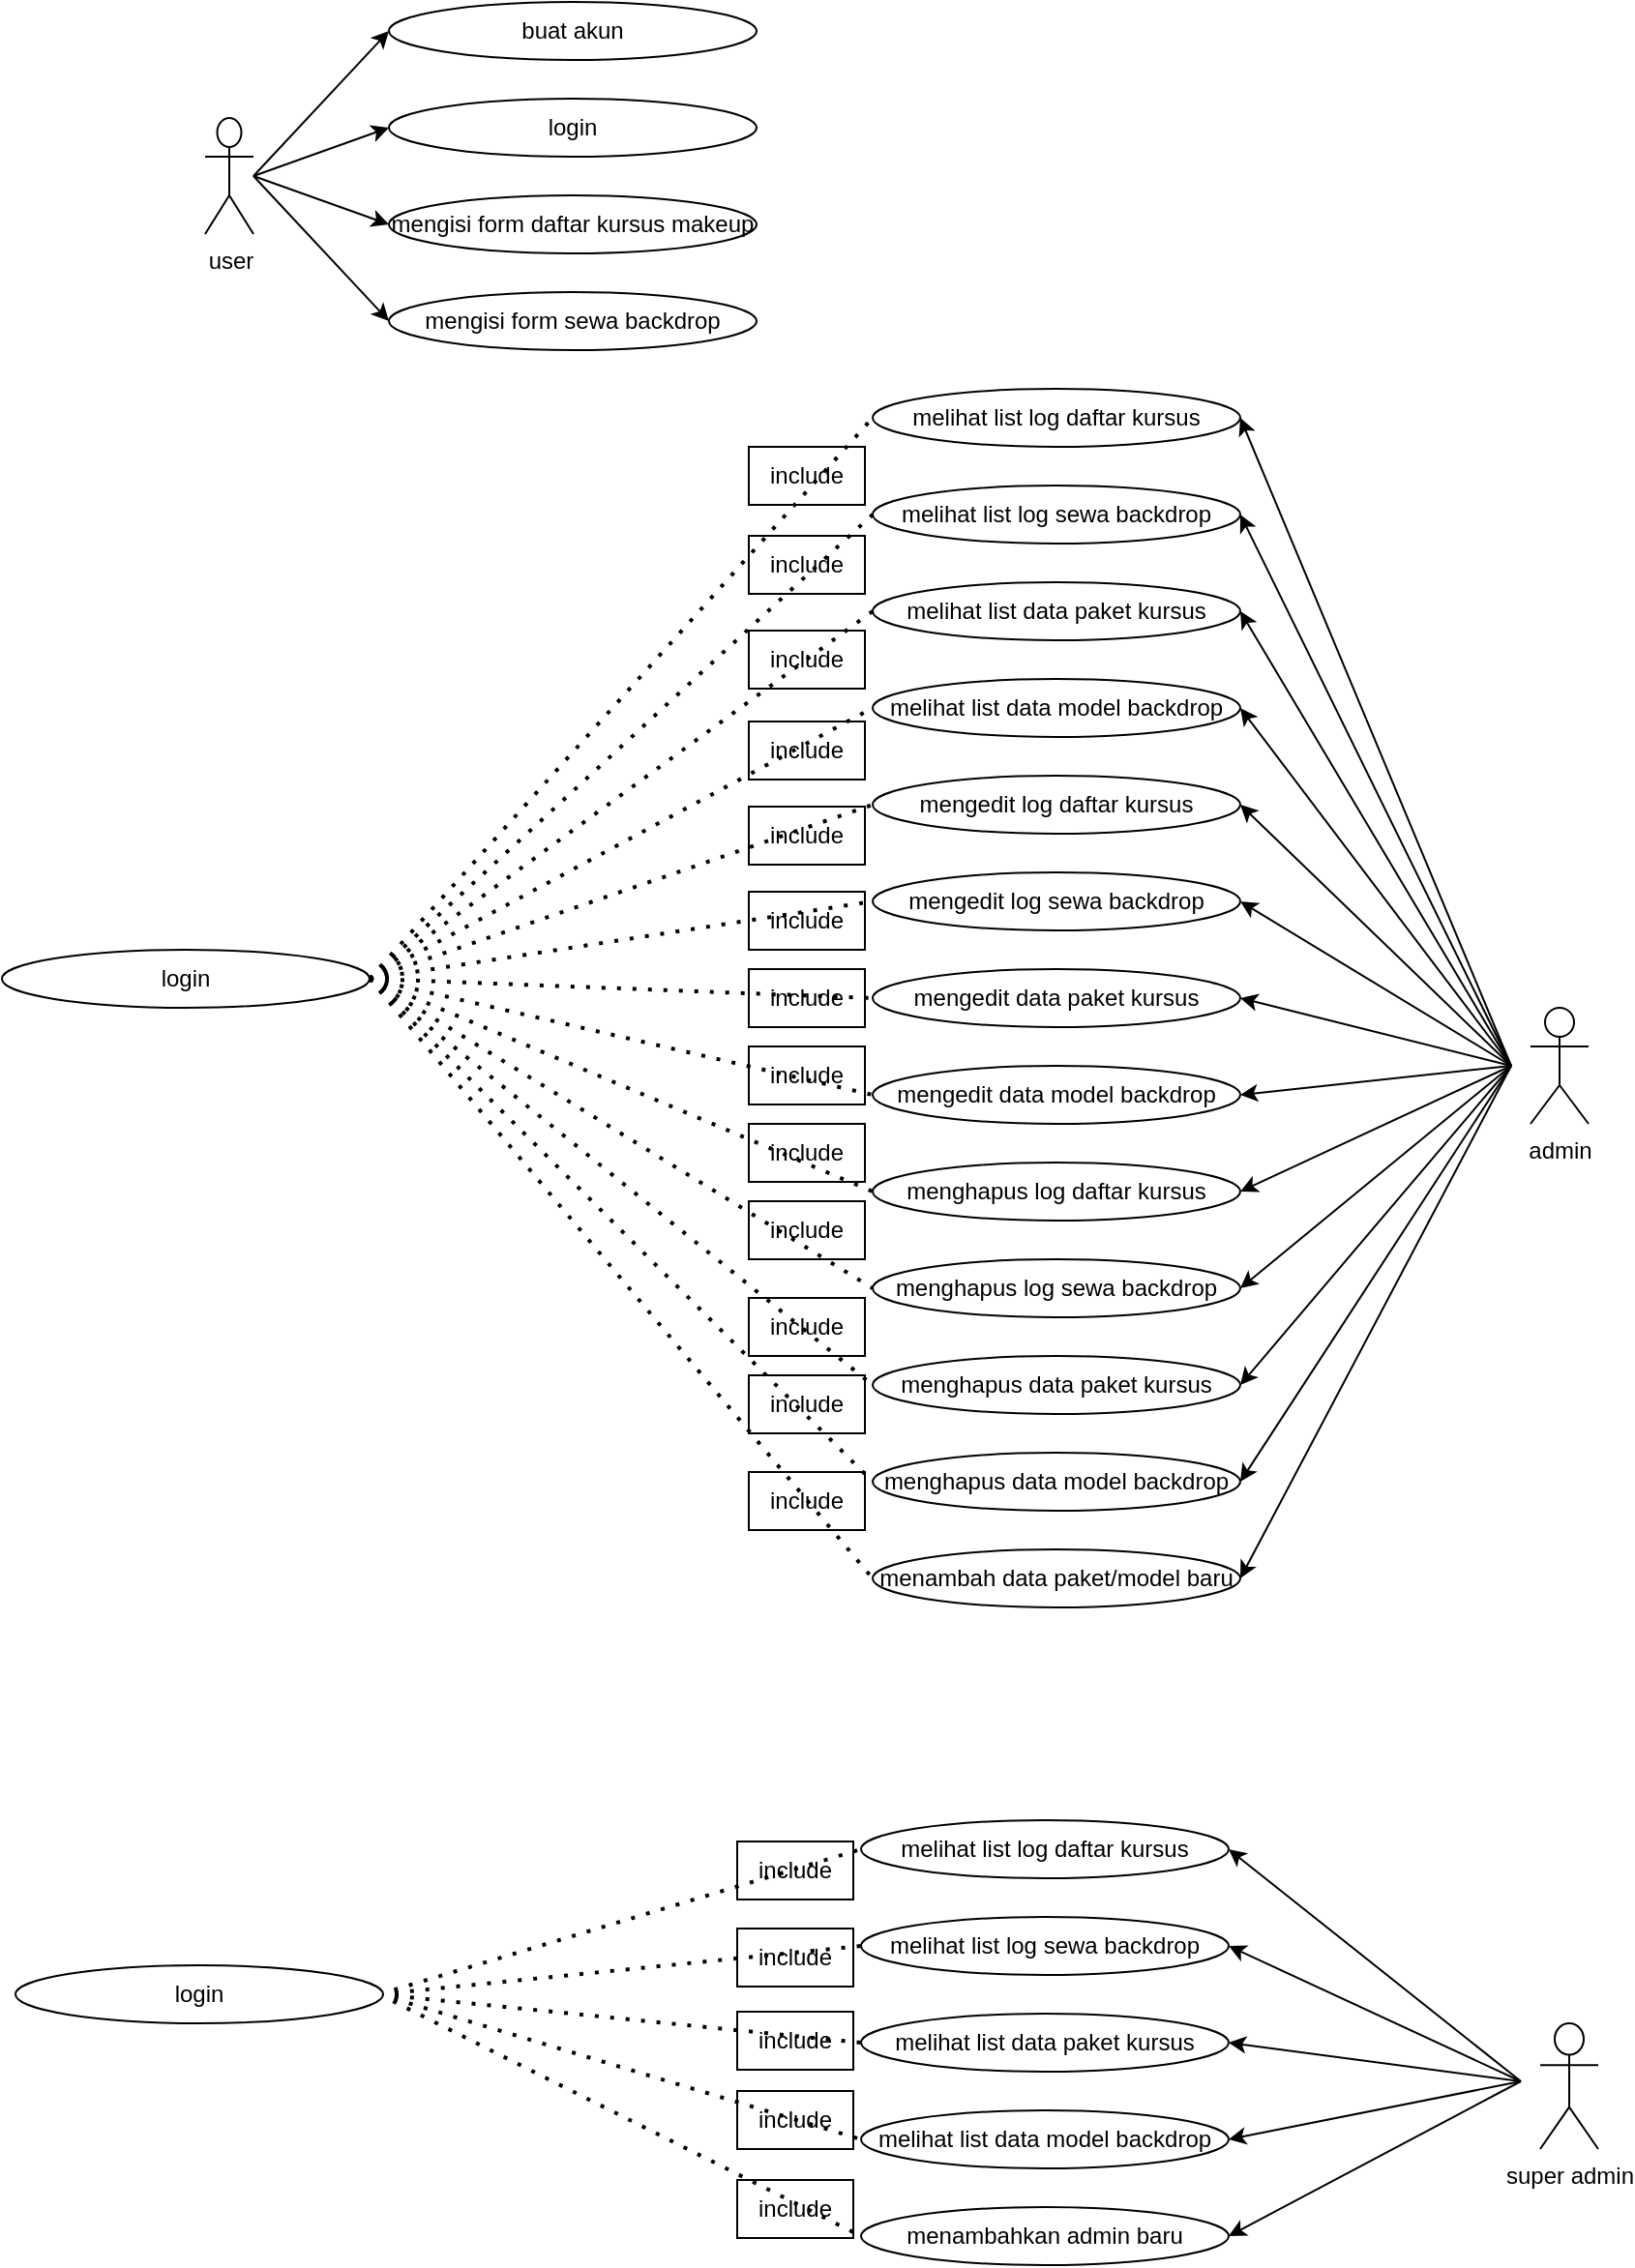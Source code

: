<mxfile version="22.1.2" type="github">
  <diagram name="Page-1" id="VufQPciKcZgscgLH1rP9">
    <mxGraphModel dx="1246" dy="633" grid="1" gridSize="10" guides="1" tooltips="1" connect="1" arrows="1" fold="1" page="1" pageScale="1" pageWidth="850" pageHeight="1100" math="0" shadow="0">
      <root>
        <mxCell id="0" />
        <mxCell id="1" parent="0" />
        <mxCell id="TZLN4ZUK96bLso9t57lf-16" style="rounded=0;orthogonalLoop=1;jettySize=auto;html=1;entryX=0;entryY=0.5;entryDx=0;entryDy=0;" edge="1" parent="1" target="TZLN4ZUK96bLso9t57lf-8">
          <mxGeometry relative="1" as="geometry">
            <mxPoint x="145" y="140" as="sourcePoint" />
          </mxGeometry>
        </mxCell>
        <mxCell id="TZLN4ZUK96bLso9t57lf-1" value="user" style="shape=umlActor;verticalLabelPosition=bottom;verticalAlign=top;html=1;outlineConnect=0;" vertex="1" parent="1">
          <mxGeometry x="120" y="110" width="25" height="60" as="geometry" />
        </mxCell>
        <mxCell id="TZLN4ZUK96bLso9t57lf-43" style="rounded=0;orthogonalLoop=1;jettySize=auto;html=1;entryX=1;entryY=0.5;entryDx=0;entryDy=0;" edge="1" parent="1" target="TZLN4ZUK96bLso9t57lf-25">
          <mxGeometry relative="1" as="geometry">
            <mxPoint x="795" y="600" as="sourcePoint" />
          </mxGeometry>
        </mxCell>
        <mxCell id="TZLN4ZUK96bLso9t57lf-2" value="admin" style="shape=umlActor;verticalLabelPosition=bottom;verticalAlign=top;html=1;outlineConnect=0;" vertex="1" parent="1">
          <mxGeometry x="805" y="570" width="30" height="60" as="geometry" />
        </mxCell>
        <mxCell id="TZLN4ZUK96bLso9t57lf-8" value="login" style="ellipse;whiteSpace=wrap;html=1;" vertex="1" parent="1">
          <mxGeometry x="215" y="100" width="190" height="30" as="geometry" />
        </mxCell>
        <mxCell id="TZLN4ZUK96bLso9t57lf-9" value="buat akun" style="ellipse;whiteSpace=wrap;html=1;" vertex="1" parent="1">
          <mxGeometry x="215" y="50" width="190" height="30" as="geometry" />
        </mxCell>
        <mxCell id="TZLN4ZUK96bLso9t57lf-12" value="mengisi form daftar kursus makeup" style="ellipse;whiteSpace=wrap;html=1;" vertex="1" parent="1">
          <mxGeometry x="215" y="150" width="190" height="30" as="geometry" />
        </mxCell>
        <mxCell id="TZLN4ZUK96bLso9t57lf-13" value="mengisi form sewa backdrop" style="ellipse;whiteSpace=wrap;html=1;" vertex="1" parent="1">
          <mxGeometry x="215" y="200" width="190" height="30" as="geometry" />
        </mxCell>
        <mxCell id="TZLN4ZUK96bLso9t57lf-17" style="rounded=0;orthogonalLoop=1;jettySize=auto;html=1;entryX=0;entryY=0.5;entryDx=0;entryDy=0;" edge="1" parent="1" target="TZLN4ZUK96bLso9t57lf-12">
          <mxGeometry relative="1" as="geometry">
            <mxPoint x="145" y="140" as="sourcePoint" />
            <mxPoint x="225" y="125" as="targetPoint" />
          </mxGeometry>
        </mxCell>
        <mxCell id="TZLN4ZUK96bLso9t57lf-18" style="rounded=0;orthogonalLoop=1;jettySize=auto;html=1;entryX=0;entryY=0.5;entryDx=0;entryDy=0;" edge="1" parent="1" target="TZLN4ZUK96bLso9t57lf-9">
          <mxGeometry relative="1" as="geometry">
            <mxPoint x="145" y="140" as="sourcePoint" />
            <mxPoint x="215" y="110" as="targetPoint" />
          </mxGeometry>
        </mxCell>
        <mxCell id="TZLN4ZUK96bLso9t57lf-19" style="rounded=0;orthogonalLoop=1;jettySize=auto;html=1;entryX=0;entryY=0.5;entryDx=0;entryDy=0;" edge="1" parent="1" target="TZLN4ZUK96bLso9t57lf-13">
          <mxGeometry relative="1" as="geometry">
            <mxPoint x="145" y="140" as="sourcePoint" />
            <mxPoint x="235" y="135" as="targetPoint" />
          </mxGeometry>
        </mxCell>
        <mxCell id="TZLN4ZUK96bLso9t57lf-20" value="melihat list log daftar kursus" style="ellipse;whiteSpace=wrap;html=1;" vertex="1" parent="1">
          <mxGeometry x="465" y="250" width="190" height="30" as="geometry" />
        </mxCell>
        <mxCell id="TZLN4ZUK96bLso9t57lf-21" value="melihat list log sewa backdrop" style="ellipse;whiteSpace=wrap;html=1;" vertex="1" parent="1">
          <mxGeometry x="465" y="300" width="190" height="30" as="geometry" />
        </mxCell>
        <mxCell id="TZLN4ZUK96bLso9t57lf-22" value="melihat list data paket kursus" style="ellipse;whiteSpace=wrap;html=1;" vertex="1" parent="1">
          <mxGeometry x="465" y="350" width="190" height="30" as="geometry" />
        </mxCell>
        <mxCell id="TZLN4ZUK96bLso9t57lf-23" value="melihat list data model backdrop" style="ellipse;whiteSpace=wrap;html=1;" vertex="1" parent="1">
          <mxGeometry x="465" y="400" width="190" height="30" as="geometry" />
        </mxCell>
        <mxCell id="TZLN4ZUK96bLso9t57lf-24" value="login" style="ellipse;whiteSpace=wrap;html=1;" vertex="1" parent="1">
          <mxGeometry x="15" y="540" width="190" height="30" as="geometry" />
        </mxCell>
        <mxCell id="TZLN4ZUK96bLso9t57lf-25" value="menambah data paket/model baru" style="ellipse;whiteSpace=wrap;html=1;" vertex="1" parent="1">
          <mxGeometry x="465" y="850" width="190" height="30" as="geometry" />
        </mxCell>
        <mxCell id="TZLN4ZUK96bLso9t57lf-26" value="mengedit log daftar kursus" style="ellipse;whiteSpace=wrap;html=1;" vertex="1" parent="1">
          <mxGeometry x="465" y="450" width="190" height="30" as="geometry" />
        </mxCell>
        <mxCell id="TZLN4ZUK96bLso9t57lf-27" value="mengedit&amp;nbsp;log sewa backdrop" style="ellipse;whiteSpace=wrap;html=1;" vertex="1" parent="1">
          <mxGeometry x="465" y="500" width="190" height="30" as="geometry" />
        </mxCell>
        <mxCell id="TZLN4ZUK96bLso9t57lf-28" value="mengedit&amp;nbsp;data paket kursus" style="ellipse;whiteSpace=wrap;html=1;" vertex="1" parent="1">
          <mxGeometry x="465" y="550" width="190" height="30" as="geometry" />
        </mxCell>
        <mxCell id="TZLN4ZUK96bLso9t57lf-29" value="mengedit&amp;nbsp;data model backdrop" style="ellipse;whiteSpace=wrap;html=1;" vertex="1" parent="1">
          <mxGeometry x="465" y="600" width="190" height="30" as="geometry" />
        </mxCell>
        <mxCell id="TZLN4ZUK96bLso9t57lf-34" value="menghapus&amp;nbsp;log daftar kursus" style="ellipse;whiteSpace=wrap;html=1;" vertex="1" parent="1">
          <mxGeometry x="465" y="650" width="190" height="30" as="geometry" />
        </mxCell>
        <mxCell id="TZLN4ZUK96bLso9t57lf-35" value="menghapus&amp;nbsp;log sewa backdrop" style="ellipse;whiteSpace=wrap;html=1;" vertex="1" parent="1">
          <mxGeometry x="465" y="700" width="190" height="30" as="geometry" />
        </mxCell>
        <mxCell id="TZLN4ZUK96bLso9t57lf-36" value="menghapus&amp;nbsp;data paket kursus" style="ellipse;whiteSpace=wrap;html=1;" vertex="1" parent="1">
          <mxGeometry x="465" y="750" width="190" height="30" as="geometry" />
        </mxCell>
        <mxCell id="TZLN4ZUK96bLso9t57lf-37" value="menghapus&amp;nbsp;data model backdrop" style="ellipse;whiteSpace=wrap;html=1;" vertex="1" parent="1">
          <mxGeometry x="465" y="800" width="190" height="30" as="geometry" />
        </mxCell>
        <mxCell id="TZLN4ZUK96bLso9t57lf-44" style="rounded=0;orthogonalLoop=1;jettySize=auto;html=1;entryX=1;entryY=0.5;entryDx=0;entryDy=0;" edge="1" parent="1" target="TZLN4ZUK96bLso9t57lf-37">
          <mxGeometry relative="1" as="geometry">
            <mxPoint x="795" y="600" as="sourcePoint" />
            <mxPoint x="665" y="875" as="targetPoint" />
          </mxGeometry>
        </mxCell>
        <mxCell id="TZLN4ZUK96bLso9t57lf-45" style="rounded=0;orthogonalLoop=1;jettySize=auto;html=1;entryX=1;entryY=0.5;entryDx=0;entryDy=0;" edge="1" parent="1" target="TZLN4ZUK96bLso9t57lf-36">
          <mxGeometry relative="1" as="geometry">
            <mxPoint x="795" y="600" as="sourcePoint" />
            <mxPoint x="665" y="825" as="targetPoint" />
          </mxGeometry>
        </mxCell>
        <mxCell id="TZLN4ZUK96bLso9t57lf-46" style="rounded=0;orthogonalLoop=1;jettySize=auto;html=1;entryX=1;entryY=0.5;entryDx=0;entryDy=0;" edge="1" parent="1" target="TZLN4ZUK96bLso9t57lf-35">
          <mxGeometry relative="1" as="geometry">
            <mxPoint x="795" y="600" as="sourcePoint" />
            <mxPoint x="655" y="795" as="targetPoint" />
          </mxGeometry>
        </mxCell>
        <mxCell id="TZLN4ZUK96bLso9t57lf-47" style="rounded=0;orthogonalLoop=1;jettySize=auto;html=1;entryX=1;entryY=0.5;entryDx=0;entryDy=0;" edge="1" parent="1" target="TZLN4ZUK96bLso9t57lf-20">
          <mxGeometry relative="1" as="geometry">
            <mxPoint x="795" y="600" as="sourcePoint" />
            <mxPoint x="655" y="485" as="targetPoint" />
          </mxGeometry>
        </mxCell>
        <mxCell id="TZLN4ZUK96bLso9t57lf-48" style="rounded=0;orthogonalLoop=1;jettySize=auto;html=1;entryX=1;entryY=0.5;entryDx=0;entryDy=0;" edge="1" parent="1" target="TZLN4ZUK96bLso9t57lf-21">
          <mxGeometry relative="1" as="geometry">
            <mxPoint x="795" y="600" as="sourcePoint" />
            <mxPoint x="665" y="275" as="targetPoint" />
          </mxGeometry>
        </mxCell>
        <mxCell id="TZLN4ZUK96bLso9t57lf-49" style="rounded=0;orthogonalLoop=1;jettySize=auto;html=1;entryX=1;entryY=0.5;entryDx=0;entryDy=0;" edge="1" parent="1" target="TZLN4ZUK96bLso9t57lf-22">
          <mxGeometry relative="1" as="geometry">
            <mxPoint x="795" y="600" as="sourcePoint" />
            <mxPoint x="675" y="285" as="targetPoint" />
          </mxGeometry>
        </mxCell>
        <mxCell id="TZLN4ZUK96bLso9t57lf-50" style="rounded=0;orthogonalLoop=1;jettySize=auto;html=1;entryX=1;entryY=0.5;entryDx=0;entryDy=0;" edge="1" parent="1" target="TZLN4ZUK96bLso9t57lf-23">
          <mxGeometry relative="1" as="geometry">
            <mxPoint x="795" y="600" as="sourcePoint" />
            <mxPoint x="665" y="375" as="targetPoint" />
          </mxGeometry>
        </mxCell>
        <mxCell id="TZLN4ZUK96bLso9t57lf-51" style="rounded=0;orthogonalLoop=1;jettySize=auto;html=1;entryX=1;entryY=0.5;entryDx=0;entryDy=0;" edge="1" parent="1" target="TZLN4ZUK96bLso9t57lf-26">
          <mxGeometry relative="1" as="geometry">
            <mxPoint x="795" y="600" as="sourcePoint" />
            <mxPoint x="665" y="425" as="targetPoint" />
          </mxGeometry>
        </mxCell>
        <mxCell id="TZLN4ZUK96bLso9t57lf-52" style="rounded=0;orthogonalLoop=1;jettySize=auto;html=1;entryX=1;entryY=0.5;entryDx=0;entryDy=0;" edge="1" parent="1" target="TZLN4ZUK96bLso9t57lf-27">
          <mxGeometry relative="1" as="geometry">
            <mxPoint x="795" y="600" as="sourcePoint" />
            <mxPoint x="675" y="435" as="targetPoint" />
          </mxGeometry>
        </mxCell>
        <mxCell id="TZLN4ZUK96bLso9t57lf-53" style="rounded=0;orthogonalLoop=1;jettySize=auto;html=1;entryX=1;entryY=0.5;entryDx=0;entryDy=0;" edge="1" parent="1" target="TZLN4ZUK96bLso9t57lf-28">
          <mxGeometry relative="1" as="geometry">
            <mxPoint x="795" y="600" as="sourcePoint" />
            <mxPoint x="685" y="445" as="targetPoint" />
          </mxGeometry>
        </mxCell>
        <mxCell id="TZLN4ZUK96bLso9t57lf-54" style="rounded=0;orthogonalLoop=1;jettySize=auto;html=1;entryX=1;entryY=0.5;entryDx=0;entryDy=0;" edge="1" parent="1" target="TZLN4ZUK96bLso9t57lf-34">
          <mxGeometry relative="1" as="geometry">
            <mxPoint x="795" y="600" as="sourcePoint" />
            <mxPoint x="665" y="575" as="targetPoint" />
          </mxGeometry>
        </mxCell>
        <mxCell id="TZLN4ZUK96bLso9t57lf-55" style="rounded=0;orthogonalLoop=1;jettySize=auto;html=1;entryX=1;entryY=0.5;entryDx=0;entryDy=0;" edge="1" parent="1" target="TZLN4ZUK96bLso9t57lf-29">
          <mxGeometry relative="1" as="geometry">
            <mxPoint x="795" y="600" as="sourcePoint" />
            <mxPoint x="665" y="675" as="targetPoint" />
          </mxGeometry>
        </mxCell>
        <mxCell id="TZLN4ZUK96bLso9t57lf-58" value="" style="endArrow=none;dashed=1;html=1;dashPattern=1 3;strokeWidth=2;rounded=0;entryX=0;entryY=0.5;entryDx=0;entryDy=0;exitX=1;exitY=0.5;exitDx=0;exitDy=0;" edge="1" parent="1" source="TZLN4ZUK96bLso9t57lf-24" target="TZLN4ZUK96bLso9t57lf-21">
          <mxGeometry width="50" height="50" relative="1" as="geometry">
            <mxPoint x="185" y="530" as="sourcePoint" />
            <mxPoint x="235" y="480" as="targetPoint" />
          </mxGeometry>
        </mxCell>
        <mxCell id="TZLN4ZUK96bLso9t57lf-59" value="" style="endArrow=none;dashed=1;html=1;dashPattern=1 3;strokeWidth=2;rounded=0;entryX=0;entryY=0.5;entryDx=0;entryDy=0;exitX=1;exitY=0.5;exitDx=0;exitDy=0;" edge="1" parent="1" source="TZLN4ZUK96bLso9t57lf-24" target="TZLN4ZUK96bLso9t57lf-20">
          <mxGeometry width="50" height="50" relative="1" as="geometry">
            <mxPoint x="215" y="565" as="sourcePoint" />
            <mxPoint x="475" y="325" as="targetPoint" />
          </mxGeometry>
        </mxCell>
        <mxCell id="TZLN4ZUK96bLso9t57lf-60" value="" style="endArrow=none;dashed=1;html=1;dashPattern=1 3;strokeWidth=2;rounded=0;entryX=0;entryY=0.5;entryDx=0;entryDy=0;exitX=1;exitY=0.5;exitDx=0;exitDy=0;" edge="1" parent="1" source="TZLN4ZUK96bLso9t57lf-24" target="TZLN4ZUK96bLso9t57lf-22">
          <mxGeometry width="50" height="50" relative="1" as="geometry">
            <mxPoint x="225" y="575" as="sourcePoint" />
            <mxPoint x="485" y="335" as="targetPoint" />
          </mxGeometry>
        </mxCell>
        <mxCell id="TZLN4ZUK96bLso9t57lf-61" value="" style="endArrow=none;dashed=1;html=1;dashPattern=1 3;strokeWidth=2;rounded=0;entryX=0;entryY=0.5;entryDx=0;entryDy=0;exitX=1;exitY=0.5;exitDx=0;exitDy=0;" edge="1" parent="1" source="TZLN4ZUK96bLso9t57lf-24" target="TZLN4ZUK96bLso9t57lf-23">
          <mxGeometry width="50" height="50" relative="1" as="geometry">
            <mxPoint x="235" y="585" as="sourcePoint" />
            <mxPoint x="495" y="345" as="targetPoint" />
          </mxGeometry>
        </mxCell>
        <mxCell id="TZLN4ZUK96bLso9t57lf-62" value="" style="endArrow=none;dashed=1;html=1;dashPattern=1 3;strokeWidth=2;rounded=0;entryX=0;entryY=0.5;entryDx=0;entryDy=0;exitX=1;exitY=0.5;exitDx=0;exitDy=0;" edge="1" parent="1" source="TZLN4ZUK96bLso9t57lf-24" target="TZLN4ZUK96bLso9t57lf-26">
          <mxGeometry width="50" height="50" relative="1" as="geometry">
            <mxPoint x="245" y="595" as="sourcePoint" />
            <mxPoint x="505" y="355" as="targetPoint" />
          </mxGeometry>
        </mxCell>
        <mxCell id="TZLN4ZUK96bLso9t57lf-63" value="" style="endArrow=none;dashed=1;html=1;dashPattern=1 3;strokeWidth=2;rounded=0;entryX=0;entryY=0.5;entryDx=0;entryDy=0;exitX=1;exitY=0.5;exitDx=0;exitDy=0;" edge="1" parent="1" source="TZLN4ZUK96bLso9t57lf-24" target="TZLN4ZUK96bLso9t57lf-27">
          <mxGeometry width="50" height="50" relative="1" as="geometry">
            <mxPoint x="255" y="605" as="sourcePoint" />
            <mxPoint x="515" y="365" as="targetPoint" />
          </mxGeometry>
        </mxCell>
        <mxCell id="TZLN4ZUK96bLso9t57lf-64" value="" style="endArrow=none;dashed=1;html=1;dashPattern=1 3;strokeWidth=2;rounded=0;entryX=0;entryY=0.5;entryDx=0;entryDy=0;exitX=1;exitY=0.5;exitDx=0;exitDy=0;" edge="1" parent="1" source="TZLN4ZUK96bLso9t57lf-24" target="TZLN4ZUK96bLso9t57lf-28">
          <mxGeometry width="50" height="50" relative="1" as="geometry">
            <mxPoint x="265" y="615" as="sourcePoint" />
            <mxPoint x="525" y="375" as="targetPoint" />
          </mxGeometry>
        </mxCell>
        <mxCell id="TZLN4ZUK96bLso9t57lf-65" value="" style="endArrow=none;dashed=1;html=1;dashPattern=1 3;strokeWidth=2;rounded=0;entryX=0;entryY=0.5;entryDx=0;entryDy=0;exitX=1;exitY=0.5;exitDx=0;exitDy=0;" edge="1" parent="1" source="TZLN4ZUK96bLso9t57lf-24" target="TZLN4ZUK96bLso9t57lf-29">
          <mxGeometry width="50" height="50" relative="1" as="geometry">
            <mxPoint x="275" y="625" as="sourcePoint" />
            <mxPoint x="535" y="385" as="targetPoint" />
          </mxGeometry>
        </mxCell>
        <mxCell id="TZLN4ZUK96bLso9t57lf-66" value="" style="endArrow=none;dashed=1;html=1;dashPattern=1 3;strokeWidth=2;rounded=0;entryX=0;entryY=0.5;entryDx=0;entryDy=0;exitX=1;exitY=0.5;exitDx=0;exitDy=0;" edge="1" parent="1" source="TZLN4ZUK96bLso9t57lf-24" target="TZLN4ZUK96bLso9t57lf-34">
          <mxGeometry width="50" height="50" relative="1" as="geometry">
            <mxPoint x="285" y="635" as="sourcePoint" />
            <mxPoint x="545" y="395" as="targetPoint" />
          </mxGeometry>
        </mxCell>
        <mxCell id="TZLN4ZUK96bLso9t57lf-67" value="" style="endArrow=none;dashed=1;html=1;dashPattern=1 3;strokeWidth=2;rounded=0;entryX=0;entryY=0.5;entryDx=0;entryDy=0;exitX=1;exitY=0.5;exitDx=0;exitDy=0;" edge="1" parent="1" source="TZLN4ZUK96bLso9t57lf-24" target="TZLN4ZUK96bLso9t57lf-35">
          <mxGeometry width="50" height="50" relative="1" as="geometry">
            <mxPoint x="295" y="645" as="sourcePoint" />
            <mxPoint x="555" y="405" as="targetPoint" />
          </mxGeometry>
        </mxCell>
        <mxCell id="TZLN4ZUK96bLso9t57lf-68" value="" style="endArrow=none;dashed=1;html=1;dashPattern=1 3;strokeWidth=2;rounded=0;entryX=0;entryY=0.5;entryDx=0;entryDy=0;exitX=1;exitY=0.5;exitDx=0;exitDy=0;" edge="1" parent="1" source="TZLN4ZUK96bLso9t57lf-24" target="TZLN4ZUK96bLso9t57lf-36">
          <mxGeometry width="50" height="50" relative="1" as="geometry">
            <mxPoint x="195" y="620" as="sourcePoint" />
            <mxPoint x="455" y="780" as="targetPoint" />
          </mxGeometry>
        </mxCell>
        <mxCell id="TZLN4ZUK96bLso9t57lf-70" value="" style="endArrow=none;dashed=1;html=1;dashPattern=1 3;strokeWidth=2;rounded=0;entryX=0;entryY=0.5;entryDx=0;entryDy=0;exitX=1;exitY=0.5;exitDx=0;exitDy=0;" edge="1" parent="1" source="TZLN4ZUK96bLso9t57lf-24" target="TZLN4ZUK96bLso9t57lf-25">
          <mxGeometry width="50" height="50" relative="1" as="geometry">
            <mxPoint x="215" y="565" as="sourcePoint" />
            <mxPoint x="475" y="925" as="targetPoint" />
          </mxGeometry>
        </mxCell>
        <mxCell id="TZLN4ZUK96bLso9t57lf-71" value="" style="endArrow=none;dashed=1;html=1;dashPattern=1 3;strokeWidth=2;rounded=0;entryX=0;entryY=0.5;entryDx=0;entryDy=0;exitX=1;exitY=0.5;exitDx=0;exitDy=0;" edge="1" parent="1" source="TZLN4ZUK96bLso9t57lf-24" target="TZLN4ZUK96bLso9t57lf-37">
          <mxGeometry width="50" height="50" relative="1" as="geometry">
            <mxPoint x="225" y="575" as="sourcePoint" />
            <mxPoint x="485" y="935" as="targetPoint" />
          </mxGeometry>
        </mxCell>
        <mxCell id="TZLN4ZUK96bLso9t57lf-72" value="include" style="text;html=1;strokeColor=default;fillColor=none;align=center;verticalAlign=middle;whiteSpace=wrap;rounded=0;" vertex="1" parent="1">
          <mxGeometry x="401" y="280" width="60" height="30" as="geometry" />
        </mxCell>
        <mxCell id="TZLN4ZUK96bLso9t57lf-73" value="include" style="text;html=1;strokeColor=default;fillColor=none;align=center;verticalAlign=middle;whiteSpace=wrap;rounded=0;" vertex="1" parent="1">
          <mxGeometry x="401" y="326" width="60" height="30" as="geometry" />
        </mxCell>
        <mxCell id="TZLN4ZUK96bLso9t57lf-80" value="include" style="text;html=1;strokeColor=default;fillColor=none;align=center;verticalAlign=middle;whiteSpace=wrap;rounded=0;" vertex="1" parent="1">
          <mxGeometry x="401" y="375" width="60" height="30" as="geometry" />
        </mxCell>
        <mxCell id="TZLN4ZUK96bLso9t57lf-83" value="include" style="text;html=1;strokeColor=default;fillColor=none;align=center;verticalAlign=middle;whiteSpace=wrap;rounded=0;" vertex="1" parent="1">
          <mxGeometry x="401" y="422" width="60" height="30" as="geometry" />
        </mxCell>
        <mxCell id="TZLN4ZUK96bLso9t57lf-84" value="include" style="text;html=1;strokeColor=default;fillColor=none;align=center;verticalAlign=middle;whiteSpace=wrap;rounded=0;" vertex="1" parent="1">
          <mxGeometry x="401" y="466" width="60" height="30" as="geometry" />
        </mxCell>
        <mxCell id="TZLN4ZUK96bLso9t57lf-86" value="include" style="text;html=1;strokeColor=default;fillColor=none;align=center;verticalAlign=middle;whiteSpace=wrap;rounded=0;" vertex="1" parent="1">
          <mxGeometry x="401" y="510" width="60" height="30" as="geometry" />
        </mxCell>
        <mxCell id="TZLN4ZUK96bLso9t57lf-87" value="include" style="text;html=1;strokeColor=default;fillColor=none;align=center;verticalAlign=middle;whiteSpace=wrap;rounded=0;" vertex="1" parent="1">
          <mxGeometry x="401" y="550" width="60" height="30" as="geometry" />
        </mxCell>
        <mxCell id="TZLN4ZUK96bLso9t57lf-88" value="include" style="text;html=1;strokeColor=default;fillColor=none;align=center;verticalAlign=middle;whiteSpace=wrap;rounded=0;" vertex="1" parent="1">
          <mxGeometry x="401" y="590" width="60" height="30" as="geometry" />
        </mxCell>
        <mxCell id="TZLN4ZUK96bLso9t57lf-89" value="include" style="text;html=1;strokeColor=default;fillColor=none;align=center;verticalAlign=middle;whiteSpace=wrap;rounded=0;" vertex="1" parent="1">
          <mxGeometry x="401" y="630" width="60" height="30" as="geometry" />
        </mxCell>
        <mxCell id="TZLN4ZUK96bLso9t57lf-90" value="include" style="text;html=1;strokeColor=default;fillColor=none;align=center;verticalAlign=middle;whiteSpace=wrap;rounded=0;" vertex="1" parent="1">
          <mxGeometry x="401" y="670" width="60" height="30" as="geometry" />
        </mxCell>
        <mxCell id="TZLN4ZUK96bLso9t57lf-91" value="include" style="text;html=1;strokeColor=default;fillColor=none;align=center;verticalAlign=middle;whiteSpace=wrap;rounded=0;" vertex="1" parent="1">
          <mxGeometry x="401" y="720" width="60" height="30" as="geometry" />
        </mxCell>
        <mxCell id="TZLN4ZUK96bLso9t57lf-93" value="include" style="text;html=1;strokeColor=default;fillColor=none;align=center;verticalAlign=middle;whiteSpace=wrap;rounded=0;" vertex="1" parent="1">
          <mxGeometry x="401" y="810" width="60" height="30" as="geometry" />
        </mxCell>
        <mxCell id="TZLN4ZUK96bLso9t57lf-94" value="include" style="text;html=1;strokeColor=default;fillColor=none;align=center;verticalAlign=middle;whiteSpace=wrap;rounded=0;" vertex="1" parent="1">
          <mxGeometry x="401" y="760" width="60" height="30" as="geometry" />
        </mxCell>
        <mxCell id="TZLN4ZUK96bLso9t57lf-95" value="super admin" style="shape=umlActor;verticalLabelPosition=bottom;verticalAlign=top;html=1;outlineConnect=0;" vertex="1" parent="1">
          <mxGeometry x="810" y="1095" width="30" height="65" as="geometry" />
        </mxCell>
        <mxCell id="TZLN4ZUK96bLso9t57lf-96" value="melihat list log sewa backdrop" style="ellipse;whiteSpace=wrap;html=1;" vertex="1" parent="1">
          <mxGeometry x="459" y="1040" width="190" height="30" as="geometry" />
        </mxCell>
        <mxCell id="TZLN4ZUK96bLso9t57lf-97" value="melihat list data paket kursus" style="ellipse;whiteSpace=wrap;html=1;" vertex="1" parent="1">
          <mxGeometry x="459" y="1090" width="190" height="30" as="geometry" />
        </mxCell>
        <mxCell id="TZLN4ZUK96bLso9t57lf-98" value="melihat list data model backdrop" style="ellipse;whiteSpace=wrap;html=1;" vertex="1" parent="1">
          <mxGeometry x="459" y="1140" width="190" height="30" as="geometry" />
        </mxCell>
        <mxCell id="TZLN4ZUK96bLso9t57lf-99" value="menambahkan admin baru" style="ellipse;whiteSpace=wrap;html=1;" vertex="1" parent="1">
          <mxGeometry x="459" y="1190" width="190" height="30" as="geometry" />
        </mxCell>
        <mxCell id="TZLN4ZUK96bLso9t57lf-103" style="rounded=0;orthogonalLoop=1;jettySize=auto;html=1;entryX=1;entryY=0.5;entryDx=0;entryDy=0;" edge="1" parent="1" target="TZLN4ZUK96bLso9t57lf-129">
          <mxGeometry relative="1" as="geometry">
            <mxPoint x="800" y="1125" as="sourcePoint" />
            <mxPoint x="660" y="790" as="targetPoint" />
          </mxGeometry>
        </mxCell>
        <mxCell id="TZLN4ZUK96bLso9t57lf-104" style="rounded=0;orthogonalLoop=1;jettySize=auto;html=1;entryX=1;entryY=0.5;entryDx=0;entryDy=0;" edge="1" parent="1" target="TZLN4ZUK96bLso9t57lf-96">
          <mxGeometry relative="1" as="geometry">
            <mxPoint x="800" y="1125" as="sourcePoint" />
            <mxPoint x="670" y="800" as="targetPoint" />
          </mxGeometry>
        </mxCell>
        <mxCell id="TZLN4ZUK96bLso9t57lf-105" style="rounded=0;orthogonalLoop=1;jettySize=auto;html=1;entryX=1;entryY=0.5;entryDx=0;entryDy=0;" edge="1" parent="1" target="TZLN4ZUK96bLso9t57lf-97">
          <mxGeometry relative="1" as="geometry">
            <mxPoint x="800" y="1125" as="sourcePoint" />
            <mxPoint x="680" y="810" as="targetPoint" />
          </mxGeometry>
        </mxCell>
        <mxCell id="TZLN4ZUK96bLso9t57lf-106" style="rounded=0;orthogonalLoop=1;jettySize=auto;html=1;entryX=1;entryY=0.5;entryDx=0;entryDy=0;" edge="1" parent="1" target="TZLN4ZUK96bLso9t57lf-98">
          <mxGeometry relative="1" as="geometry">
            <mxPoint x="800" y="1125" as="sourcePoint" />
            <mxPoint x="670" y="900" as="targetPoint" />
          </mxGeometry>
        </mxCell>
        <mxCell id="TZLN4ZUK96bLso9t57lf-107" style="rounded=0;orthogonalLoop=1;jettySize=auto;html=1;entryX=1;entryY=0.5;entryDx=0;entryDy=0;" edge="1" parent="1" target="TZLN4ZUK96bLso9t57lf-99">
          <mxGeometry relative="1" as="geometry">
            <mxPoint x="800" y="1125" as="sourcePoint" />
            <mxPoint x="670" y="950" as="targetPoint" />
          </mxGeometry>
        </mxCell>
        <mxCell id="TZLN4ZUK96bLso9t57lf-111" value="" style="endArrow=none;dashed=1;html=1;dashPattern=1 3;strokeWidth=2;rounded=0;entryX=0;entryY=0.5;entryDx=0;entryDy=0;exitX=1;exitY=0.5;exitDx=0;exitDy=0;" edge="1" parent="1" target="TZLN4ZUK96bLso9t57lf-96">
          <mxGeometry width="50" height="50" relative="1" as="geometry">
            <mxPoint x="210" y="1080" as="sourcePoint" />
            <mxPoint x="240" y="1005" as="targetPoint" />
          </mxGeometry>
        </mxCell>
        <mxCell id="TZLN4ZUK96bLso9t57lf-112" value="" style="endArrow=none;dashed=1;html=1;dashPattern=1 3;strokeWidth=2;rounded=0;entryX=0;entryY=0.5;entryDx=0;entryDy=0;exitX=1;exitY=0.5;exitDx=0;exitDy=0;" edge="1" parent="1" target="TZLN4ZUK96bLso9t57lf-129">
          <mxGeometry width="50" height="50" relative="1" as="geometry">
            <mxPoint x="210" y="1080" as="sourcePoint" />
            <mxPoint x="470" y="790" as="targetPoint" />
          </mxGeometry>
        </mxCell>
        <mxCell id="TZLN4ZUK96bLso9t57lf-113" value="" style="endArrow=none;dashed=1;html=1;dashPattern=1 3;strokeWidth=2;rounded=0;entryX=0;entryY=0.5;entryDx=0;entryDy=0;exitX=1;exitY=0.5;exitDx=0;exitDy=0;" edge="1" parent="1" target="TZLN4ZUK96bLso9t57lf-97">
          <mxGeometry width="50" height="50" relative="1" as="geometry">
            <mxPoint x="210" y="1080" as="sourcePoint" />
            <mxPoint x="490" y="860" as="targetPoint" />
          </mxGeometry>
        </mxCell>
        <mxCell id="TZLN4ZUK96bLso9t57lf-114" value="" style="endArrow=none;dashed=1;html=1;dashPattern=1 3;strokeWidth=2;rounded=0;entryX=0;entryY=0.5;entryDx=0;entryDy=0;exitX=1;exitY=0.5;exitDx=0;exitDy=0;" edge="1" parent="1" target="TZLN4ZUK96bLso9t57lf-98">
          <mxGeometry width="50" height="50" relative="1" as="geometry">
            <mxPoint x="210" y="1080" as="sourcePoint" />
            <mxPoint x="500" y="870" as="targetPoint" />
          </mxGeometry>
        </mxCell>
        <mxCell id="TZLN4ZUK96bLso9t57lf-115" value="" style="endArrow=none;dashed=1;html=1;dashPattern=1 3;strokeWidth=2;rounded=0;entryX=0;entryY=0.5;entryDx=0;entryDy=0;exitX=1;exitY=0.5;exitDx=0;exitDy=0;" edge="1" parent="1" target="TZLN4ZUK96bLso9t57lf-99">
          <mxGeometry width="50" height="50" relative="1" as="geometry">
            <mxPoint x="210" y="1080" as="sourcePoint" />
            <mxPoint x="510" y="880" as="targetPoint" />
          </mxGeometry>
        </mxCell>
        <mxCell id="TZLN4ZUK96bLso9t57lf-119" value="include" style="text;html=1;strokeColor=default;fillColor=none;align=center;verticalAlign=middle;whiteSpace=wrap;rounded=0;" vertex="1" parent="1">
          <mxGeometry x="395" y="1001" width="60" height="30" as="geometry" />
        </mxCell>
        <mxCell id="TZLN4ZUK96bLso9t57lf-120" value="include" style="text;html=1;strokeColor=default;fillColor=none;align=center;verticalAlign=middle;whiteSpace=wrap;rounded=0;" vertex="1" parent="1">
          <mxGeometry x="395" y="1046" width="60" height="30" as="geometry" />
        </mxCell>
        <mxCell id="TZLN4ZUK96bLso9t57lf-121" value="include" style="text;html=1;strokeColor=default;fillColor=none;align=center;verticalAlign=middle;whiteSpace=wrap;rounded=0;" vertex="1" parent="1">
          <mxGeometry x="395" y="1089" width="60" height="30" as="geometry" />
        </mxCell>
        <mxCell id="TZLN4ZUK96bLso9t57lf-122" value="include" style="text;html=1;strokeColor=default;fillColor=none;align=center;verticalAlign=middle;whiteSpace=wrap;rounded=0;" vertex="1" parent="1">
          <mxGeometry x="395" y="1130" width="60" height="30" as="geometry" />
        </mxCell>
        <mxCell id="TZLN4ZUK96bLso9t57lf-123" value="include" style="text;html=1;strokeColor=default;fillColor=none;align=center;verticalAlign=middle;whiteSpace=wrap;rounded=0;" vertex="1" parent="1">
          <mxGeometry x="395" y="1176" width="60" height="30" as="geometry" />
        </mxCell>
        <mxCell id="TZLN4ZUK96bLso9t57lf-128" value="login" style="ellipse;whiteSpace=wrap;html=1;" vertex="1" parent="1">
          <mxGeometry x="22" y="1065" width="190" height="30" as="geometry" />
        </mxCell>
        <mxCell id="TZLN4ZUK96bLso9t57lf-129" value="melihat list log daftar kursus" style="ellipse;whiteSpace=wrap;html=1;" vertex="1" parent="1">
          <mxGeometry x="459" y="990" width="190" height="30" as="geometry" />
        </mxCell>
      </root>
    </mxGraphModel>
  </diagram>
</mxfile>
